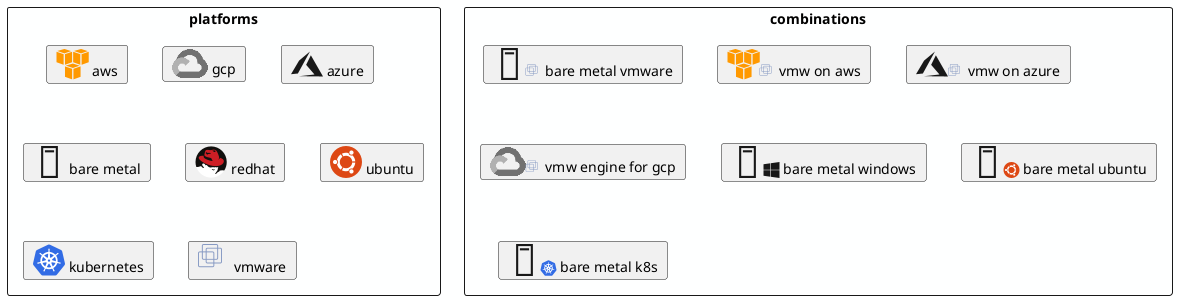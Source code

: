 
@startuml
skinparam backgroundcolor #FEFFFF
   
sprite aws <svg width="32" height="32" viewBox="0 0 32 32">
    <path d="M15.63 31.388l-7.135-2.56V18.373l7.135 2.43zm1.3 0l7.135-2.56V18.373l-7.135 2.432zm-7.7-13.8l7.2-2.033 6.696 2.16-6.696 2.273zm-2.092-.8L0 14.22V3.75l7.135 2.43zm1.307 0l7.135-2.56V3.75L8.443 6.192zm-7.7-13.8l7.2-2.043 6.696 2.16-6.696 2.273zm23.052 13.8l-7.135-2.56V3.75l7.135 2.43zm1.3 0l7.135-2.56V3.75l-7.135 2.43zm-7.7-13.8l7.2-2.033 6.696 2.16-6.696 2.273z" fill="#f90" fill-rule="evenodd"></path>
   </svg> 

sprite gcp <svg width="32" height="32" viewBox="0 0 32 32">
      <path d="M 20.363281 10.242188 L 21.390625 10.261719 L 24.175781 7.476562 L 24.308594 6.296875 C 22.101562 4.328125 19.183594 3.128906 15.996094 3.128906 C 10.226562 3.128906 5.355469 7.054688 3.914062 12.375 C 4.21875 12.160156 4.867188 12.320312 4.867188 12.320312 L 10.433594 11.40625 C 10.433594 11.40625 10.71875 10.933594 10.863281 10.957031 C 12.179688 9.511719 14.046875 8.6875 16 8.6875 C 17.648438 8.691406 19.171875 9.273438 20.363281 10.238281 Z M 20.363281 10.242188 "></path>
      <path d="M 28.085938 12.386719 C 27.4375 10 26.105469 7.894531 24.308594 6.296875 L 20.363281 10.238281 C 21.945312 11.515625 22.957031 13.464844 22.957031 15.648438 L 22.957031 16.347656 C 24.875 16.347656 26.433594 17.90625 26.433594 19.824219 C 26.433594 21.742188 24.871094 23.300781 22.957031 23.300781 L 16.003906 23.300781 L 15.308594 24 L 15.308594 28.171875 L 16.003906 28.867188 L 22.957031 28.867188 C 27.949219 28.859375 31.992188 24.816406 32 19.824219 C 31.996094 16.746094 30.449219 14.023438 28.085938 12.386719 Z M 28.085938 12.386719 "></path>
      <path d="M 9.042969 28.871094 L 15.992188 28.871094 L 15.992188 23.300781 L 9.042969 23.300781 C 8.546875 23.300781 8.0625 23.195312 7.613281 22.988281 L 6.609375 23.296875 L 3.824219 26.082031 L 3.578125 27.023438 C 5.148438 28.21875 7.066406 28.867188 9.042969 28.867188 Z M 9.042969 28.871094 "></path>
      <path d="M 9.042969 10.785156 C 4.050781 10.792969 0.0078125 14.835938 0 19.828125 C 0 22.761719 1.40625 25.375 3.582031 27.027344 L 7.613281 22.996094 C 6.367188 22.433594 5.566406 21.195312 5.566406 19.828125 C 5.566406 17.910156 7.128906 16.351562 9.042969 16.351562 C 10.453125 16.351562 11.664062 17.199219 12.210938 18.398438 L 16.246094 14.367188 C 14.589844 12.191406 11.980469 10.785156 9.042969 10.785156 Z M 9.042969 10.785156 "></path>
   </svg> 

sprite azure <svg width="32" height="32" viewBox="0 0 32 32">
    <path d="M19.867 7.282l-4.733 9.533 8.333 9.66L8 28.23l24 .25zm-.934-3.762L8.067 12.613 0 26.223l6.867-.7z"></path>

   </svg> 

sprite vmware <svg width="32" height="32" viewBox="0 0 32 32">
    <path fill="#879AC3" fill-rule="evenodd" d="M5.574 0c-.959 0-1.728.754-1.728 1.68v5.744H1.728C.77 7.424 0 8.18 0 9.104v12.438c0 .926.77 1.68 1.728 1.68H14.58c.96 0 1.753-.754 1.753-1.68v-2.045h5.939c.958 0 1.728-.757 1.728-1.68V5.38c0-.924-.77-1.655-1.728-1.655h-2.118V1.68c0-.926-.771-1.68-1.728-1.68zm0 .95h12.852c.42 0 .755.323.755.73v2.044H9.42c-.957 0-1.753.731-1.753 1.655v2.045H4.82V1.68c0-.407.332-.73.755-.73m3.846 3.7h9.76v9.443a.76.76 0 0 1-.754.755h-2.093V9.103c0-.923-.794-1.68-1.753-1.68h-5.94V5.38c0-.406.36-.73.779-.73m10.734 0h2.118c.42 0 .754.323.754.73v12.437c0 .406-.334.73-.754.73h-5.94v-2.75h2.094c.957 0 1.728-.778 1.728-1.704zM1.728 8.372h2.118v5.72c0 .926.769 1.704 1.728 1.704h2.093v2.02c0 .923.796 1.68 1.753 1.68h5.939v2.045c0 .406-.356.73-.779.73H1.728a.735.735 0 0 1-.754-.73V9.103c0-.405.329-.73.754-.73m3.091 0h2.848v6.475H5.574a.757.757 0 0 1-.755-.755zm3.822 0h5.94c.422 0 .778.325.778.73v5.745H8.641zm0 7.424h6.718v2.75h-5.94c-.419 0-.778-.324-.778-.73z"></path>

   </svg>
sprite windows <svg width="32" height="32" viewBox="0 0 32 32">
   <path d="M13.32 15.42v-12.8l-13.32 1.88v10.92zM14.5 15.42h17.5v-15.42l-17.5 2.46zM13.32 16.58h-13.32v10.92l13.32 1.88zM14.5 16.58v12.96l17.5 2.46v-15.42z"></path>
   </svg>
sprite kubernetes <svg width="32" height="32" viewBox="0 0 32 32">
    <path d="M15.9.476a2.14 2.14 0 0 0-.823.218L3.932 6.01c-.582.277-1.005.804-1.15 1.432L.054 19.373c-.13.56-.025 1.147.3 1.627q.057.087.12.168l7.7 9.574c.407.5 1.018.787 1.662.784h12.35c.646.001 1.258-.3 1.664-.793l7.696-9.576c.404-.5.555-1.16.4-1.786L29.2 7.43c-.145-.628-.57-1.155-1.15-1.432L16.923.695A2.14 2.14 0 0 0 15.89.476z" fill="#326ce5"></path>
    <path d="M16.002 4.542c-.384.027-.675.356-.655.74v.188c.018.213.05.424.092.633a6.22 6.22 0 0 1 .066 1.21c-.038.133-.114.253-.218.345l-.015.282c-.405.034-.807.096-1.203.186-1.666.376-3.183 1.24-4.354 2.485l-.24-.17c-.132.04-.274.025-.395-.04a6.22 6.22 0 0 1-.897-.81 5.55 5.55 0 0 0-.437-.465l-.148-.118c-.132-.106-.294-.167-.463-.175a.64.64 0 0 0-.531.236c-.226.317-.152.756.164.983l.138.11a5.55 5.55 0 0 0 .552.323c.354.197.688.428.998.7a.74.74 0 0 1 .133.384l.218.2c-1.177 1.766-1.66 3.905-1.358 6.006l-.28.08c-.073.116-.17.215-.286.288a6.22 6.22 0 0 1-1.194.197 5.57 5.57 0 0 0-.64.05l-.177.04h-.02a.67.67 0 0 0-.387 1.132.67.67 0 0 0 .684.165h.013l.18-.02c.203-.06.403-.134.598-.218.375-.15.764-.265 1.162-.34.138.008.27.055.382.135l.3-.05c.65 2.017 2.016 3.726 3.84 4.803l-.122.255c.056.117.077.247.06.376-.165.382-.367.748-.603 1.092a5.58 5.58 0 0 0-.358.533l-.085.18a.67.67 0 0 0 .65 1.001.67.67 0 0 0 .553-.432l.083-.17c.076-.2.14-.404.192-.61.177-.437.273-.906.515-1.196a.54.54 0 0 1 .286-.14l.15-.273a8.62 8.62 0 0 0 6.146.015l.133.255c.136.02.258.095.34.205.188.358.34.733.456 1.12a5.57 5.57 0 0 0 .194.611l.083.17a.67.67 0 0 0 1.187.131.67.67 0 0 0 .016-.701l-.087-.18a5.55 5.55 0 0 0-.358-.531c-.23-.332-.428-.686-.6-1.057a.52.52 0 0 1 .068-.4 2.29 2.29 0 0 1-.111-.269c1.82-1.085 3.18-2.8 3.823-4.82l.284.05c.102-.093.236-.142.373-.138.397.076.786.2 1.162.34.195.09.395.166.598.23.048.013.118.024.172.037h.013a.67.67 0 0 0 .841-.851.67.67 0 0 0-.544-.446l-.194-.046a5.57 5.57 0 0 0-.64-.05c-.404-.026-.804-.092-1.194-.197-.12-.067-.22-.167-.288-.288l-.27-.08a8.65 8.65 0 0 0-1.386-5.993l.236-.218c-.01-.137.035-.273.124-.378.307-.264.64-.497.99-.696a5.57 5.57 0 0 0 .552-.323l.146-.118a.67.67 0 0 0-.133-1.202.67.67 0 0 0-.696.161l-.148.118a5.57 5.57 0 0 0-.437.465c-.264.302-.556.577-.873.823a.74.74 0 0 1-.404.044l-.253.18c-1.46-1.53-3.427-2.48-5.535-2.67 0-.1-.013-.25-.015-.297-.113-.078-.192-.197-.218-.332a6.23 6.23 0 0 1 .076-1.207c.043-.21.073-.42.092-.633v-.2c.02-.384-.27-.713-.655-.74zm-.834 5.166l-.2 3.493h-.015c-.01.216-.137.4-.332.504s-.426.073-.6-.054l-2.865-2.03a6.86 6.86 0 0 1 3.303-1.799c.234-.05.47-.088.707-.114zm1.668 0c1.505.187 2.906.863 3.99 1.924l-2.838 2.017c-.175.14-.415.168-.618.072s-.333-.3-.336-.524zm-6.72 3.227l2.62 2.338v.015c.163.142.234.363.186.574s-.21.378-.417.435v.01l-3.362.967a6.86 6.86 0 0 1 .974-4.34zm11.753 0c.796 1.295 1.148 2.814 1.002 4.327l-3.367-.97v-.013c-.21-.057-.37-.224-.417-.435s.023-.43.186-.574l2.6-2.327zm-6.404 2.52h1.072l.655.832-.238 1.04-.963.463-.965-.463-.227-1.04zm3.434 2.838c.045-.005.1-.005.135 0l3.467.585c-.5 1.44-1.487 2.67-2.775 3.493l-1.34-3.244a.59.59 0 0 1 .509-.819zm-5.823.015c.196.003.377.104.484.268s.124.37.047.55v.013l-1.332 3.218C11 21.54 10.032 20.325 9.517 18.9l3.437-.583c.038-.004.077-.004.116 0zm2.904 1.4a.59.59 0 0 1 .537.308h.013l1.694 3.057-.677.2c-1.246.285-2.547.218-3.758-.194l1.7-3.057c.103-.18.293-.29.5-.295z" fill="#fff" stroke="#fff" stroke-width=".055"></path>
   </svg>
sprite server-tower <svg width="32" height="32" viewBox="0 0 32 32">
    <path d="M7.6 0v32h16.8v-32zM22.28 29.86h-12.56v-27.72h12.56zM11.4 4.2h9.2v2.12h-9.2z"></path>
   </svg>
sprite server <svg width="32" height="32" viewBox="0 0 32 32">
    <path d="M0 11.040v10h32v-10zM29.86 18.82h-27.72v-5.64h27.72zM5.34 14.94h21.32v2.12h-21.32z"></path>
   </svg>   

sprite ubuntu <svg width="32" height="32" viewBox="0 0 32 32">
     <path d="M32 16c0 8.836-7.164 16-16 16S0 24.836 0 16 7.164 0 16 0s16 7.164 16 16z" fill="#dd4814"></path>
    <path d="M5.12 13.864c-1.18 0-2.137.956-2.137 2.137s.956 2.136 2.137 2.136S7.257 17.18 7.257 16 6.3 13.864 5.12 13.864zm15.252 9.71c-1.022.6-1.372 1.896-.782 2.917s1.895 1.372 2.917.782 1.372-1.895.782-2.917-1.896-1.37-2.917-.782zM9.76 16a6.23 6.23 0 0 1 2.653-5.105L10.852 8.28a9.3 9.3 0 0 0-3.838 5.394C7.69 14.224 8.12 15.06 8.12 16s-.432 1.776-1.106 2.326c.577 2.237 1.968 4.146 3.838 5.395l1.562-2.616A6.23 6.23 0 0 1 9.761 16zM16 9.76a6.24 6.24 0 0 1 6.215 5.687l3.044-.045a9.25 9.25 0 0 0-2.757-6.019c-.812.307-1.75.26-2.56-.208a2.99 2.99 0 0 1-1.461-2.118C17.7 6.84 16.86 6.72 16 6.72c-1.477 0-2.873.347-4.113.96l1.484 2.66c.8-.372 1.69-.58 2.628-.58zm0 12.48c-.94 0-1.83-.21-2.628-.58l-1.484 2.66c1.24.614 2.636.96 4.113.96a9.28 9.28 0 0 0 2.479-.338c.14-.858.65-1.648 1.46-2.118s1.75-.514 2.56-.207a9.25 9.25 0 0 0 2.757-6.019l-3.045-.045A6.24 6.24 0 0 1 16 22.24zm4.372-13.813c1.022.6 2.328.24 2.917-.78s.24-2.328-.78-2.918-2.328-.24-2.918.783-.24 2.327.782 2.917z" fill="#fff"></path>
  </svg>
!include <logos/google-cloud>
sprite redhat <svg width="16" height="16" viewBox="0 0 64 64">
    <path d="M57.434 48.97c-1.203-.276-2.48-.45-3.77-.45-2.2 0-4.218.382-5.7 1a.5.5 0 0 0-.28.445.51.51 0 0 0 .045.204c.175.507-.113 1.057-1.547 1.373-2.127.467-3.47 2.662-4.237 3.4-.903.857-3.45 1.382-3.067.872.3-.398 1.446-1.644 2.144-3 .624-1.203 1.18-1.545 1.945-2.694.224-.335 1.095-1.518 1.348-2.455.284-.912.188-2.06.297-2.53.157-.68.8-2.158.847-3 .028-.473-1.97.673-2.917.673s-1.87-.57-2.717-.6c-1.048-.048-1.72.8-2.67.66-.54-.087-.997-.564-1.943-.6-1.347-.05-2.993.75-6.084.65-3.04-.1-5.85-3.843-6.232-4.438-.45-.698-.998-.698-1.596-.15s-1.336.117-1.546-.25c-.4-.697-1.465-2.736-3.117-3.164-2.284-.6-3.44 1.264-3.3 2.742.152 1.5 1.12 1.92 1.57 2.717s.678 1.3 1.523 1.663c.598.25.82.62.643 1.112-.157.427-.78.525-1.2.545-.87.042-1.48-.194-1.925-.48-.518-.33-.938-.788-1.4-1.566-.523-.858-1.345-1.232-2.304-1.232-.457 0-.884.12-1.264.316-1.502.783-3.3 1.244-5.216 1.244l-2.17.002C5.8 54.328 17.467 63.222 31.22 63.222c10.987 0 20.648-5.674 26.213-14.253m5-3.347a1.58 1.58 0 0 0-1.581 1.578 1.58 1.58 0 0 0 1.581 1.578A1.58 1.58 0 0 0 64 47.2a1.58 1.58 0 0 0-1.577-1.578zm0 .28a1.3 1.3 0 0 1 1.295 1.3c0 .718-.58 1.295-1.295 1.295a1.3 1.3 0 0 1-1.302-1.295 1.3 1.3 0 0 1 1.302-1.3zm-.534.492v1.6h.243v-.697h.282l.425.697h.273l-.46-.7c.24-.03.42-.154.42-.44 0-.32-.188-.46-.568-.46zm.243.206h.333c.17 0 .35.037.35.236 0 .246-.183.264-.4.264h-.292z" fill="#fff"></path>
    <path d="M31.224.778C13.98.778 0 14.757 0 32.003a31.14 31.14 0 0 0 1.63 9.98H3.8c1.925 0 3.714-.464 5.216-1.245a2.75 2.75 0 0 1 1.265-.315c.96 0 1.78.373 2.304 1.23.45.778.87 1.236 1.4 1.564.445.285 1.055.522 1.926.48.4-.02 1.032-.12 1.2-.546.178-.5-.045-.862-.643-1.1-.845-.353-1.074-.87-1.523-1.666s-1.418-1.218-1.57-2.716c-.15-1.477 1.006-3.333 3.3-2.74 1.652.427 2.718 2.468 3.117 3.165.2.367.947.797 1.545.25s1.146-.55 1.596.15c.383.595 3.192 4.34 6.233 4.438 3.092.1 4.736-.7 6.083-.65.946.036 1.402.5 1.943.598.948.15 1.62-.708 2.67-.658.846.042 1.77.607 2.716.607s2.945-1.143 2.917-.672c-.05.834-.7 2.3-.848 3-.1.472-.013 1.62-.297 2.532-.254.935-1.124 2.12-1.348 2.455-.765 1.148-1.32 1.5-1.945 2.692-.698 1.346-1.844 2.592-2.144 3-.383.5 2.164-.017 3.068-.873.767-.73 2.1-2.924 4.237-3.4 1.435-.315 1.722-.865 1.547-1.374a.51.51 0 0 1-.044-.203c0-.194.116-.364.28-.446 1.482-.617 3.5-1 5.7-1 1.292 0 2.568.172 3.772.45a31.08 31.08 0 0 0 5.01-16.972C62.448 14.757 48.47.778 31.224.778zM38.1 46.1c.16.155.437.684.098 1.352-.2.355-.393.603-.76.895-.44.353-1.298.758-2.475.012-.632-.402-.672-.537-1.545-.424-.624.082-.873-.548-.65-1.073s1.147-.945 2.294-.273c.516.303 1.32.944 2.025.376.3-.234.466-.4.87-.86.02-.02.044-.03.073-.03s.05.01.067.024" fill="#100f0d"></path>
    <path d="M35.916 7.216a10.24 10.24 0 0 0-2.14.312c-1.036.266-3.064 1.32-6.824.474-6.51-1.466-7.473 1.794-7.845 3.212l-1.27 5.456c-.3 1.644-.69 4.5 9.414 6.426 4.708.896 4.947 2.112 5.155 2.987.374 1.568.972 2.466 1.645 2.915s-.001.82-.747.897c-2.005.208-9.415-1.918-13.798-4.408-3.587-2.193-3.646-4.166-2.825-5.84-5.418-.586-9.485.508-10.222 3.073-1.265 4.402 9.677 11.92 22.137 15.693 13.077 3.96 26.527 1.195 28.022-7.024.678-3.734-2.466-6.496-7.77-7.692-.31 1.037-.75 2.362-2.7 3.365-.284.146-.392-.092-.262-.317.738-1.255.87-1.57 1.083-2.064.3-.724.457-1.755-.14-3.9-1.175-4.226-3.624-9.874-5.405-11.707-1.29-1.326-3.362-1.937-5.506-1.856zm.588 1.448l.178.001c2 .045 3.604.84 3.58 1.776s-1.665 1.66-3.667 1.614a7.1 7.1 0 0 1-1.78-.26c-.062-.016-.106-.068-.106-.13s.044-.115.108-.13c1.248-.29 2.092-.76 2.032-1.208-.078-.592-1.712-.912-3.65-.72a13.04 13.04 0 0 0-.62.081c-.07.001-.117-.042-.117-.093 0-.04.023-.072.057-.087.7-.37 1.742-.662 2.936-.784.36-.037.71-.057 1.046-.06zm-14.84 3.76c.32-.013.615.157.756.332.34.425 1.07 1.12 2.017 1.096s2.04-.224 3.56-.224c1.544 0 2.582.577 2.64 1.072.05.423-.126.82-1.844.945-3.607.26-3.98.65-4.657 1.37-.953 1.014-2.207-1.316-2.207-1.316-.753-.16-1.666-1.373-1.173-2.507.243-.56.587-.756.907-.768z" fill="#cd1e25"></path>
   </svg>

rectangle "platforms" {
card "<$aws> aws"
card "<$google-cloud*.7> gcp"
card "<$azure> azure"
card "<$server-tower> bare metal"
card "<$redhat*.5> redhat"
card "<$ubuntu> ubuntu"
card "<$kubernetes> kubernetes"
card "<$vmware> vmware"
}

rectangle combinations{
card "<$server-tower><$vmware*.5> bare metal vmware"
card "<$aws><$vmware*.5> vmw on aws"
card "<$azure><$vmware*.5> vmw on azure"
card "<$google-cloud*.7><$vmware*.5> vmw engine for gcp"
card "<$server-tower><$windows*.5> bare metal windows"
card "<$server-tower><$ubuntu*.5> bare metal ubuntu"
card "<$server-tower><$windows*.5> bare metal windows"
card "<$server-tower><$kubernetes*.5> bare metal k8s"
}
@enduml




